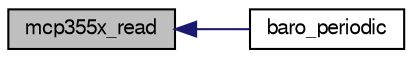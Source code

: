 digraph "mcp355x_read"
{
  edge [fontname="FreeSans",fontsize="10",labelfontname="FreeSans",labelfontsize="10"];
  node [fontname="FreeSans",fontsize="10",shape=record];
  rankdir="LR";
  Node1 [label="mcp355x_read",height=0.2,width=0.4,color="black", fillcolor="grey75", style="filled", fontcolor="black"];
  Node1 -> Node2 [dir="back",color="midnightblue",fontsize="10",style="solid",fontname="FreeSans"];
  Node2 [label="baro_periodic",height=0.2,width=0.4,color="black", fillcolor="white", style="filled",URL="$navgo_2baro__board_8c.html#a23ed77c56ba44b3ed3cc3b8e378bdb00"];
}

